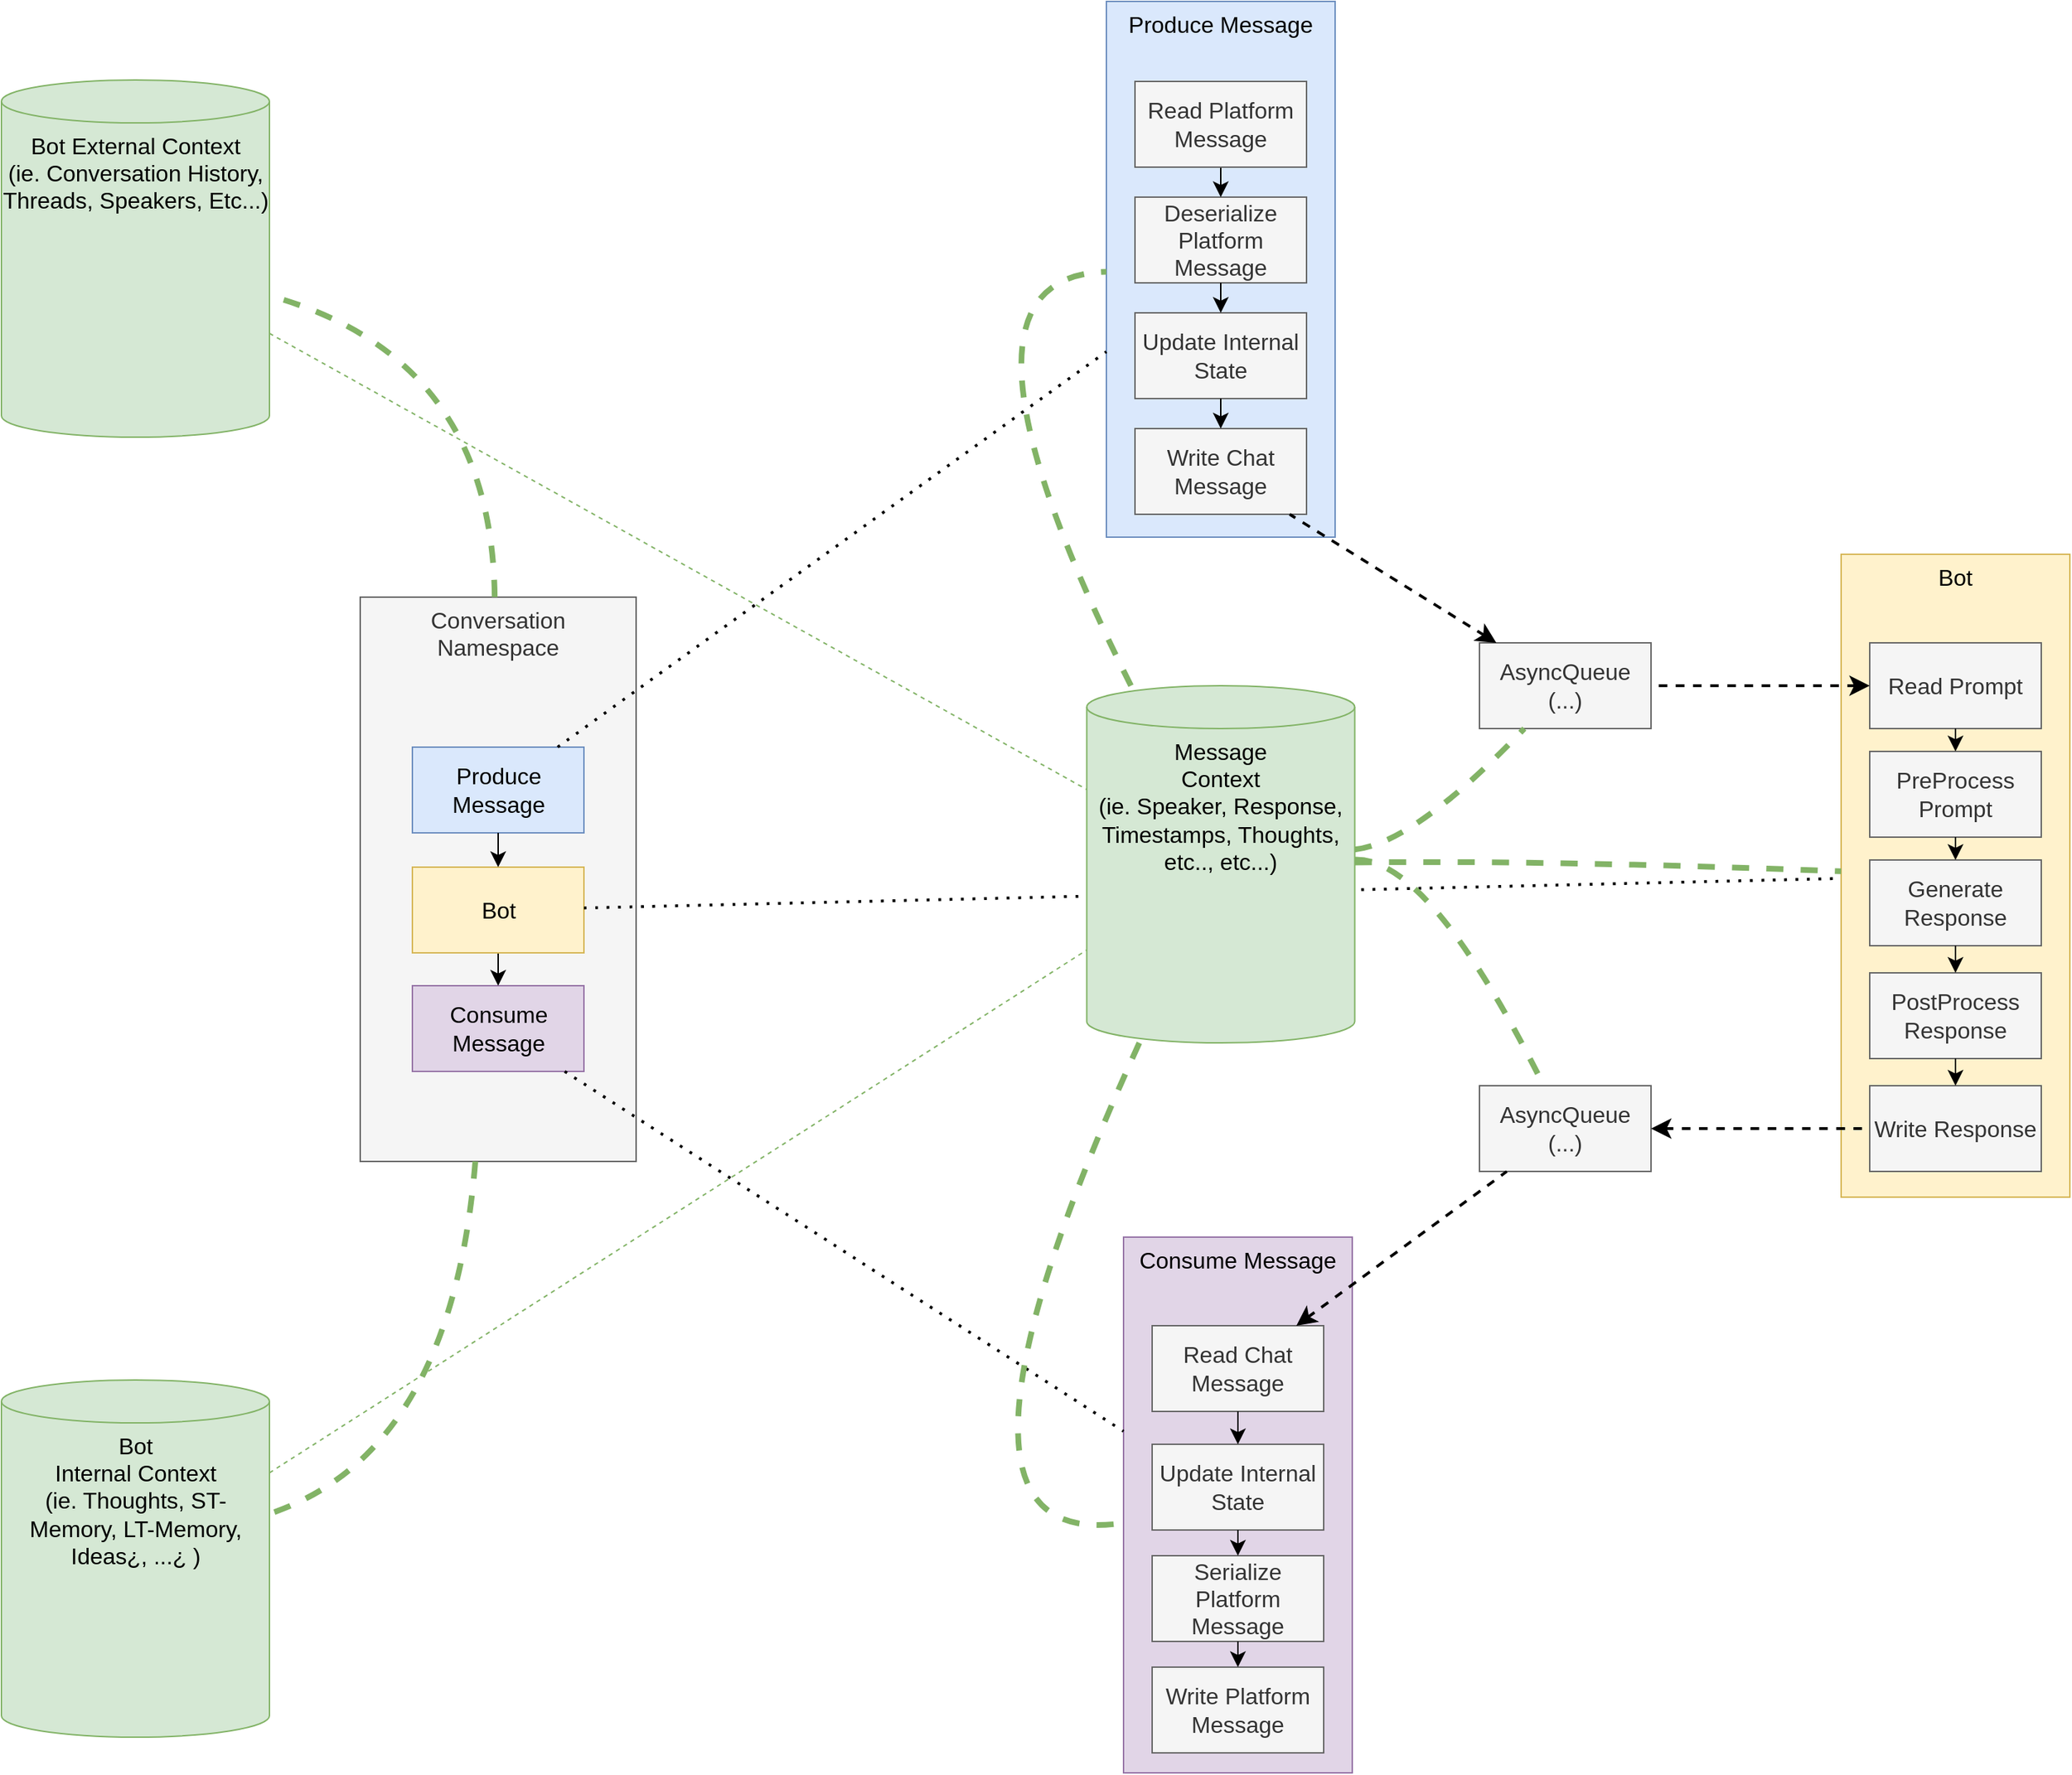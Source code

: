 <mxfile version="21.2.1" type="device">
  <diagram name="Page-1" id="dJf88klG3rgcepj3eisg">
    <mxGraphModel dx="2956" dy="2540" grid="0" gridSize="10" guides="1" tooltips="1" connect="1" arrows="1" fold="1" page="0" pageScale="1" pageWidth="1600" pageHeight="900" math="0" shadow="0">
      <root>
        <mxCell id="0" />
        <mxCell id="1" parent="0" />
        <mxCell id="XVzmVM9Yq--Jq-H83V3l-39" value="" style="group" parent="1" vertex="1" connectable="0">
          <mxGeometry x="248" y="-529" width="160" height="375" as="geometry" />
        </mxCell>
        <mxCell id="XVzmVM9Yq--Jq-H83V3l-33" value="Produce Message" style="rounded=0;whiteSpace=wrap;html=1;fontSize=16;verticalAlign=top;fillColor=#dae8fc;strokeColor=#6c8ebf;" parent="XVzmVM9Yq--Jq-H83V3l-39" vertex="1">
          <mxGeometry width="160" height="375" as="geometry" />
        </mxCell>
        <mxCell id="XVzmVM9Yq--Jq-H83V3l-7" value="Deserialize Platform Message" style="rounded=0;whiteSpace=wrap;html=1;fontSize=16;fillColor=#f5f5f5;fontColor=#333333;strokeColor=#666666;" parent="XVzmVM9Yq--Jq-H83V3l-39" vertex="1">
          <mxGeometry x="20" y="137" width="120" height="60" as="geometry" />
        </mxCell>
        <mxCell id="XVzmVM9Yq--Jq-H83V3l-8" value="Update Internal State" style="rounded=0;whiteSpace=wrap;html=1;fontSize=16;fillColor=#f5f5f5;fontColor=#333333;strokeColor=#666666;" parent="XVzmVM9Yq--Jq-H83V3l-39" vertex="1">
          <mxGeometry x="20" y="218" width="120" height="60" as="geometry" />
        </mxCell>
        <mxCell id="XVzmVM9Yq--Jq-H83V3l-10" style="edgeStyle=none;curved=1;rounded=0;orthogonalLoop=1;jettySize=auto;html=1;exitX=0.5;exitY=1;exitDx=0;exitDy=0;fontSize=12;startSize=8;endSize=8;" parent="XVzmVM9Yq--Jq-H83V3l-39" source="XVzmVM9Yq--Jq-H83V3l-7" target="XVzmVM9Yq--Jq-H83V3l-8" edge="1">
          <mxGeometry relative="1" as="geometry" />
        </mxCell>
        <mxCell id="XVzmVM9Yq--Jq-H83V3l-9" value="Write Chat Message" style="rounded=0;whiteSpace=wrap;html=1;fontSize=16;fillColor=#f5f5f5;fontColor=#333333;strokeColor=#666666;" parent="XVzmVM9Yq--Jq-H83V3l-39" vertex="1">
          <mxGeometry x="20" y="299" width="120" height="60" as="geometry" />
        </mxCell>
        <mxCell id="XVzmVM9Yq--Jq-H83V3l-11" style="edgeStyle=none;curved=1;rounded=0;orthogonalLoop=1;jettySize=auto;html=1;exitX=0.5;exitY=1;exitDx=0;exitDy=0;fontSize=12;startSize=8;endSize=8;" parent="XVzmVM9Yq--Jq-H83V3l-39" source="XVzmVM9Yq--Jq-H83V3l-8" target="XVzmVM9Yq--Jq-H83V3l-9" edge="1">
          <mxGeometry relative="1" as="geometry" />
        </mxCell>
        <mxCell id="XVzmVM9Yq--Jq-H83V3l-26" style="edgeStyle=none;curved=1;rounded=0;orthogonalLoop=1;jettySize=auto;html=1;exitX=0.5;exitY=1;exitDx=0;exitDy=0;fontSize=12;startSize=8;endSize=8;" parent="XVzmVM9Yq--Jq-H83V3l-39" source="XVzmVM9Yq--Jq-H83V3l-25" target="XVzmVM9Yq--Jq-H83V3l-7" edge="1">
          <mxGeometry relative="1" as="geometry" />
        </mxCell>
        <mxCell id="XVzmVM9Yq--Jq-H83V3l-25" value="Read Platform Message" style="rounded=0;whiteSpace=wrap;html=1;fontSize=16;fillColor=#f5f5f5;fontColor=#333333;strokeColor=#666666;" parent="XVzmVM9Yq--Jq-H83V3l-39" vertex="1">
          <mxGeometry x="20" y="56" width="120" height="60" as="geometry" />
        </mxCell>
        <mxCell id="XVzmVM9Yq--Jq-H83V3l-40" value="" style="group" parent="1" vertex="1" connectable="0">
          <mxGeometry x="762" y="-142" width="160" height="450" as="geometry" />
        </mxCell>
        <mxCell id="XVzmVM9Yq--Jq-H83V3l-34" value="Bot" style="rounded=0;whiteSpace=wrap;html=1;fontSize=16;verticalAlign=top;fillColor=#fff2cc;strokeColor=#d6b656;" parent="XVzmVM9Yq--Jq-H83V3l-40" vertex="1">
          <mxGeometry width="160" height="450" as="geometry" />
        </mxCell>
        <mxCell id="XVzmVM9Yq--Jq-H83V3l-12" value="Read Prompt" style="rounded=0;whiteSpace=wrap;html=1;fontSize=16;fillColor=#f5f5f5;fontColor=#333333;strokeColor=#666666;" parent="XVzmVM9Yq--Jq-H83V3l-40" vertex="1">
          <mxGeometry x="20" y="62" width="120" height="60" as="geometry" />
        </mxCell>
        <mxCell id="XVzmVM9Yq--Jq-H83V3l-13" value="PreProcess Prompt" style="rounded=0;whiteSpace=wrap;html=1;fontSize=16;fillColor=#f5f5f5;fontColor=#333333;strokeColor=#666666;" parent="XVzmVM9Yq--Jq-H83V3l-40" vertex="1">
          <mxGeometry x="20" y="138" width="120" height="60" as="geometry" />
        </mxCell>
        <mxCell id="XVzmVM9Yq--Jq-H83V3l-17" style="edgeStyle=none;curved=1;rounded=0;orthogonalLoop=1;jettySize=auto;html=1;exitX=0.5;exitY=1;exitDx=0;exitDy=0;fontSize=12;startSize=8;endSize=8;" parent="XVzmVM9Yq--Jq-H83V3l-40" source="XVzmVM9Yq--Jq-H83V3l-12" target="XVzmVM9Yq--Jq-H83V3l-13" edge="1">
          <mxGeometry relative="1" as="geometry" />
        </mxCell>
        <mxCell id="XVzmVM9Yq--Jq-H83V3l-14" value="Generate Response" style="rounded=0;whiteSpace=wrap;html=1;fontSize=16;fillColor=#f5f5f5;fontColor=#333333;strokeColor=#666666;" parent="XVzmVM9Yq--Jq-H83V3l-40" vertex="1">
          <mxGeometry x="20" y="214" width="120" height="60" as="geometry" />
        </mxCell>
        <mxCell id="XVzmVM9Yq--Jq-H83V3l-18" style="edgeStyle=none;curved=1;rounded=0;orthogonalLoop=1;jettySize=auto;html=1;exitX=0.5;exitY=1;exitDx=0;exitDy=0;fontSize=12;startSize=8;endSize=8;" parent="XVzmVM9Yq--Jq-H83V3l-40" source="XVzmVM9Yq--Jq-H83V3l-13" target="XVzmVM9Yq--Jq-H83V3l-14" edge="1">
          <mxGeometry relative="1" as="geometry" />
        </mxCell>
        <mxCell id="XVzmVM9Yq--Jq-H83V3l-15" value="PostProcess&lt;br&gt;Response" style="rounded=0;whiteSpace=wrap;html=1;fontSize=16;fillColor=#f5f5f5;fontColor=#333333;strokeColor=#666666;" parent="XVzmVM9Yq--Jq-H83V3l-40" vertex="1">
          <mxGeometry x="20" y="293" width="120" height="60" as="geometry" />
        </mxCell>
        <mxCell id="XVzmVM9Yq--Jq-H83V3l-19" style="edgeStyle=none;curved=1;rounded=0;orthogonalLoop=1;jettySize=auto;html=1;exitX=0.5;exitY=1;exitDx=0;exitDy=0;fontSize=12;startSize=8;endSize=8;" parent="XVzmVM9Yq--Jq-H83V3l-40" source="XVzmVM9Yq--Jq-H83V3l-14" target="XVzmVM9Yq--Jq-H83V3l-15" edge="1">
          <mxGeometry relative="1" as="geometry" />
        </mxCell>
        <mxCell id="XVzmVM9Yq--Jq-H83V3l-16" value="Write Response" style="rounded=0;whiteSpace=wrap;html=1;fontSize=16;fillColor=#f5f5f5;fontColor=#333333;strokeColor=#666666;" parent="XVzmVM9Yq--Jq-H83V3l-40" vertex="1">
          <mxGeometry x="20" y="372" width="120" height="60" as="geometry" />
        </mxCell>
        <mxCell id="XVzmVM9Yq--Jq-H83V3l-20" style="edgeStyle=none;curved=1;rounded=0;orthogonalLoop=1;jettySize=auto;html=1;exitX=0.5;exitY=1;exitDx=0;exitDy=0;fontSize=12;startSize=8;endSize=8;" parent="XVzmVM9Yq--Jq-H83V3l-40" source="XVzmVM9Yq--Jq-H83V3l-15" target="XVzmVM9Yq--Jq-H83V3l-16" edge="1">
          <mxGeometry relative="1" as="geometry" />
        </mxCell>
        <mxCell id="XVzmVM9Yq--Jq-H83V3l-41" value="" style="group" parent="1" vertex="1" connectable="0">
          <mxGeometry x="260" y="336" width="160" height="375" as="geometry" />
        </mxCell>
        <mxCell id="XVzmVM9Yq--Jq-H83V3l-32" value="Consume Message" style="rounded=0;whiteSpace=wrap;html=1;fontSize=16;verticalAlign=top;fillColor=#e1d5e7;strokeColor=#9673a6;" parent="XVzmVM9Yq--Jq-H83V3l-41" vertex="1">
          <mxGeometry width="160" height="375" as="geometry" />
        </mxCell>
        <mxCell id="XVzmVM9Yq--Jq-H83V3l-21" value="Read Chat Message" style="rounded=0;whiteSpace=wrap;html=1;fontSize=16;fillColor=#f5f5f5;fontColor=#333333;strokeColor=#666666;" parent="XVzmVM9Yq--Jq-H83V3l-41" vertex="1">
          <mxGeometry x="20" y="62" width="120" height="60" as="geometry" />
        </mxCell>
        <mxCell id="XVzmVM9Yq--Jq-H83V3l-22" value="Update Internal State" style="rounded=0;whiteSpace=wrap;html=1;fontSize=16;fillColor=#f5f5f5;fontColor=#333333;strokeColor=#666666;" parent="XVzmVM9Yq--Jq-H83V3l-41" vertex="1">
          <mxGeometry x="20" y="145" width="120" height="60" as="geometry" />
        </mxCell>
        <mxCell id="XVzmVM9Yq--Jq-H83V3l-29" style="edgeStyle=none;curved=1;rounded=0;orthogonalLoop=1;jettySize=auto;html=1;exitX=0.5;exitY=1;exitDx=0;exitDy=0;fontSize=12;startSize=8;endSize=8;" parent="XVzmVM9Yq--Jq-H83V3l-41" source="XVzmVM9Yq--Jq-H83V3l-21" target="XVzmVM9Yq--Jq-H83V3l-22" edge="1">
          <mxGeometry relative="1" as="geometry" />
        </mxCell>
        <mxCell id="XVzmVM9Yq--Jq-H83V3l-27" value="Serialize Platform Message" style="rounded=0;whiteSpace=wrap;html=1;fontSize=16;fillColor=#f5f5f5;fontColor=#333333;strokeColor=#666666;" parent="XVzmVM9Yq--Jq-H83V3l-41" vertex="1">
          <mxGeometry x="20" y="223" width="120" height="60" as="geometry" />
        </mxCell>
        <mxCell id="XVzmVM9Yq--Jq-H83V3l-30" style="edgeStyle=none;curved=1;rounded=0;orthogonalLoop=1;jettySize=auto;html=1;exitX=0.5;exitY=1;exitDx=0;exitDy=0;fontSize=12;startSize=8;endSize=8;" parent="XVzmVM9Yq--Jq-H83V3l-41" source="XVzmVM9Yq--Jq-H83V3l-22" target="XVzmVM9Yq--Jq-H83V3l-27" edge="1">
          <mxGeometry relative="1" as="geometry" />
        </mxCell>
        <mxCell id="XVzmVM9Yq--Jq-H83V3l-28" value="Write Platform Message" style="rounded=0;whiteSpace=wrap;html=1;fontSize=16;fillColor=#f5f5f5;fontColor=#333333;strokeColor=#666666;" parent="XVzmVM9Yq--Jq-H83V3l-41" vertex="1">
          <mxGeometry x="20" y="301" width="120" height="60" as="geometry" />
        </mxCell>
        <mxCell id="XVzmVM9Yq--Jq-H83V3l-31" style="edgeStyle=none;curved=1;rounded=0;orthogonalLoop=1;jettySize=auto;html=1;exitX=0.5;exitY=1;exitDx=0;exitDy=0;fontSize=12;startSize=8;endSize=8;" parent="XVzmVM9Yq--Jq-H83V3l-41" source="XVzmVM9Yq--Jq-H83V3l-27" target="XVzmVM9Yq--Jq-H83V3l-28" edge="1">
          <mxGeometry relative="1" as="geometry" />
        </mxCell>
        <mxCell id="XVzmVM9Yq--Jq-H83V3l-47" value="AsyncQueue&lt;br&gt;(...)" style="rounded=0;whiteSpace=wrap;html=1;fontSize=16;fillColor=#f5f5f5;strokeColor=#666666;fontColor=#333333;" parent="1" vertex="1">
          <mxGeometry x="509" y="-80" width="120" height="60" as="geometry" />
        </mxCell>
        <mxCell id="XVzmVM9Yq--Jq-H83V3l-49" value="AsyncQueue&lt;br&gt;(...)" style="rounded=0;whiteSpace=wrap;html=1;fontSize=16;fillColor=#f5f5f5;strokeColor=#666666;fontColor=#333333;" parent="1" vertex="1">
          <mxGeometry x="509" y="230" width="120" height="60" as="geometry" />
        </mxCell>
        <mxCell id="XVzmVM9Yq--Jq-H83V3l-50" value="" style="endArrow=none;dashed=1;html=1;strokeWidth=2;rounded=0;fontSize=12;startSize=8;endSize=8;curved=1;endFill=0;startArrow=classic;startFill=1;" parent="1" source="XVzmVM9Yq--Jq-H83V3l-12" target="XVzmVM9Yq--Jq-H83V3l-47" edge="1">
          <mxGeometry width="50" height="50" relative="1" as="geometry">
            <mxPoint x="417" y="93" as="sourcePoint" />
            <mxPoint x="382" y="103" as="targetPoint" />
          </mxGeometry>
        </mxCell>
        <mxCell id="XVzmVM9Yq--Jq-H83V3l-51" value="" style="endArrow=none;dashed=1;html=1;strokeWidth=2;rounded=0;fontSize=12;startSize=8;endSize=8;curved=1;endFill=0;startArrow=classic;startFill=1;" parent="1" source="XVzmVM9Yq--Jq-H83V3l-47" target="XVzmVM9Yq--Jq-H83V3l-9" edge="1">
          <mxGeometry width="50" height="50" relative="1" as="geometry">
            <mxPoint x="332" y="153" as="sourcePoint" />
            <mxPoint x="427" y="-198" as="targetPoint" />
          </mxGeometry>
        </mxCell>
        <mxCell id="XVzmVM9Yq--Jq-H83V3l-52" value="" style="endArrow=none;dashed=1;html=1;strokeWidth=2;rounded=0;fontSize=12;startSize=8;endSize=8;curved=1;endFill=0;startArrow=classic;startFill=1;" parent="1" source="XVzmVM9Yq--Jq-H83V3l-49" target="XVzmVM9Yq--Jq-H83V3l-16" edge="1">
          <mxGeometry width="50" height="50" relative="1" as="geometry">
            <mxPoint x="332" y="153" as="sourcePoint" />
            <mxPoint x="382" y="103" as="targetPoint" />
          </mxGeometry>
        </mxCell>
        <mxCell id="XVzmVM9Yq--Jq-H83V3l-53" value="" style="endArrow=none;dashed=1;html=1;strokeWidth=2;rounded=0;fontSize=12;startSize=8;endSize=8;curved=1;endFill=0;startArrow=classic;startFill=1;" parent="1" source="XVzmVM9Yq--Jq-H83V3l-21" target="XVzmVM9Yq--Jq-H83V3l-49" edge="1">
          <mxGeometry width="50" height="50" relative="1" as="geometry">
            <mxPoint x="400" y="415" as="sourcePoint" />
            <mxPoint x="545" y="363" as="targetPoint" />
          </mxGeometry>
        </mxCell>
        <mxCell id="XVzmVM9Yq--Jq-H83V3l-56" value="" style="group" parent="1" vertex="1" connectable="0">
          <mxGeometry x="-274" y="-112" width="193" height="395" as="geometry" />
        </mxCell>
        <mxCell id="XVzmVM9Yq--Jq-H83V3l-48" value="Conversation&lt;br&gt;Namespace" style="rounded=0;whiteSpace=wrap;html=1;fontSize=16;fillColor=#f5f5f5;fontColor=#333333;strokeColor=#666666;verticalAlign=top;" parent="XVzmVM9Yq--Jq-H83V3l-56" vertex="1">
          <mxGeometry width="193" height="395" as="geometry" />
        </mxCell>
        <mxCell id="XVzmVM9Yq--Jq-H83V3l-43" value="" style="group" parent="XVzmVM9Yq--Jq-H83V3l-56" vertex="1" connectable="0">
          <mxGeometry x="36.5" y="105" width="120" height="252" as="geometry" />
        </mxCell>
        <mxCell id="XVzmVM9Yq--Jq-H83V3l-2" value="Produce&lt;br&gt;Message" style="rounded=0;whiteSpace=wrap;html=1;fontSize=16;fillColor=#dae8fc;strokeColor=#6c8ebf;" parent="XVzmVM9Yq--Jq-H83V3l-43" vertex="1">
          <mxGeometry width="120" height="60" as="geometry" />
        </mxCell>
        <mxCell id="XVzmVM9Yq--Jq-H83V3l-3" value="Consume&lt;br&gt;Message" style="rounded=0;whiteSpace=wrap;html=1;fontSize=16;fillColor=#e1d5e7;strokeColor=#9673a6;" parent="XVzmVM9Yq--Jq-H83V3l-43" vertex="1">
          <mxGeometry y="167" width="120" height="60" as="geometry" />
        </mxCell>
        <mxCell id="XVzmVM9Yq--Jq-H83V3l-6" style="edgeStyle=none;curved=1;rounded=0;orthogonalLoop=1;jettySize=auto;html=1;exitX=0.5;exitY=1;exitDx=0;exitDy=0;entryX=0.5;entryY=0;entryDx=0;entryDy=0;fontSize=12;startSize=8;endSize=8;" parent="XVzmVM9Yq--Jq-H83V3l-43" source="XVzmVM9Yq--Jq-H83V3l-4" target="XVzmVM9Yq--Jq-H83V3l-3" edge="1">
          <mxGeometry relative="1" as="geometry" />
        </mxCell>
        <mxCell id="XVzmVM9Yq--Jq-H83V3l-4" value="Bot" style="rounded=0;whiteSpace=wrap;html=1;fontSize=16;fillColor=#fff2cc;strokeColor=#d6b656;" parent="XVzmVM9Yq--Jq-H83V3l-43" vertex="1">
          <mxGeometry y="84" width="120" height="60" as="geometry" />
        </mxCell>
        <mxCell id="XVzmVM9Yq--Jq-H83V3l-5" style="edgeStyle=none;curved=1;rounded=0;orthogonalLoop=1;jettySize=auto;html=1;exitX=0.5;exitY=1;exitDx=0;exitDy=0;fontSize=12;startSize=8;endSize=8;" parent="XVzmVM9Yq--Jq-H83V3l-43" source="XVzmVM9Yq--Jq-H83V3l-2" target="XVzmVM9Yq--Jq-H83V3l-4" edge="1">
          <mxGeometry relative="1" as="geometry" />
        </mxCell>
        <mxCell id="XVzmVM9Yq--Jq-H83V3l-35" value="" style="endArrow=none;dashed=1;html=1;dashPattern=1 3;strokeWidth=2;rounded=0;fontSize=12;startSize=8;endSize=8;curved=1;" parent="1" source="XVzmVM9Yq--Jq-H83V3l-2" target="XVzmVM9Yq--Jq-H83V3l-33" edge="1">
          <mxGeometry width="50" height="50" relative="1" as="geometry">
            <mxPoint x="265" y="-110" as="sourcePoint" />
            <mxPoint x="315" y="-160" as="targetPoint" />
          </mxGeometry>
        </mxCell>
        <mxCell id="XVzmVM9Yq--Jq-H83V3l-36" value="" style="endArrow=none;dashed=1;html=1;dashPattern=1 3;strokeWidth=2;rounded=0;fontSize=12;startSize=8;endSize=8;curved=1;" parent="1" source="XVzmVM9Yq--Jq-H83V3l-4" target="XVzmVM9Yq--Jq-H83V3l-34" edge="1">
          <mxGeometry width="50" height="50" relative="1" as="geometry">
            <mxPoint x="107" y="9" as="sourcePoint" />
            <mxPoint x="252" y="-71" as="targetPoint" />
          </mxGeometry>
        </mxCell>
        <mxCell id="XVzmVM9Yq--Jq-H83V3l-38" value="" style="endArrow=none;dashed=1;html=1;dashPattern=1 3;strokeWidth=2;rounded=0;fontSize=12;startSize=8;endSize=8;curved=1;" parent="1" source="XVzmVM9Yq--Jq-H83V3l-3" target="XVzmVM9Yq--Jq-H83V3l-32" edge="1">
          <mxGeometry width="50" height="50" relative="1" as="geometry">
            <mxPoint x="112" y="138" as="sourcePoint" />
            <mxPoint x="510" y="156" as="targetPoint" />
          </mxGeometry>
        </mxCell>
        <mxCell id="XVzmVM9Yq--Jq-H83V3l-62" value="Message&lt;br&gt;Context&lt;br&gt;(ie. Speaker, Response, Timestamps, Thoughts, etc.., etc...)" style="shape=cylinder3;whiteSpace=wrap;html=1;boundedLbl=1;backgroundOutline=1;size=15;fontSize=16;aspect=fixed;verticalAlign=top;fillColor=#d5e8d4;strokeColor=#82b366;" parent="1" vertex="1">
          <mxGeometry x="234.25" y="-50" width="187.5" height="250" as="geometry" />
        </mxCell>
        <mxCell id="XVzmVM9Yq--Jq-H83V3l-67" value="" style="endArrow=none;dashed=1;html=1;rounded=0;fontSize=12;startSize=8;endSize=8;curved=1;fillColor=#d5e8d4;strokeColor=#82b366;strokeWidth=4;" parent="1" source="XVzmVM9Yq--Jq-H83V3l-62" target="XVzmVM9Yq--Jq-H83V3l-33" edge="1">
          <mxGeometry width="50" height="50" relative="1" as="geometry">
            <mxPoint x="549" y="61" as="sourcePoint" />
            <mxPoint x="599" y="11" as="targetPoint" />
            <Array as="points">
              <mxPoint x="121" y="-337" />
            </Array>
          </mxGeometry>
        </mxCell>
        <mxCell id="XVzmVM9Yq--Jq-H83V3l-72" value="" style="endArrow=none;dashed=1;html=1;rounded=0;fontSize=12;startSize=8;endSize=8;curved=1;fillColor=#d5e8d4;strokeColor=#82b366;strokeWidth=4;" parent="1" source="XVzmVM9Yq--Jq-H83V3l-62" target="XVzmVM9Yq--Jq-H83V3l-47" edge="1">
          <mxGeometry width="50" height="50" relative="1" as="geometry">
            <mxPoint x="549" y="68" as="sourcePoint" />
            <mxPoint x="599" y="18" as="targetPoint" />
            <Array as="points">
              <mxPoint x="464" y="60" />
            </Array>
          </mxGeometry>
        </mxCell>
        <mxCell id="XVzmVM9Yq--Jq-H83V3l-79" value="" style="endArrow=none;dashed=1;html=1;rounded=0;fontSize=12;startSize=8;endSize=8;curved=1;fillColor=#d5e8d4;strokeColor=#82b366;strokeWidth=4;" parent="1" source="XVzmVM9Yq--Jq-H83V3l-62" target="XVzmVM9Yq--Jq-H83V3l-32" edge="1">
          <mxGeometry width="50" height="50" relative="1" as="geometry">
            <mxPoint x="197" y="-32" as="sourcePoint" />
            <mxPoint x="258" y="-330" as="targetPoint" />
            <Array as="points">
              <mxPoint x="107" y="560" />
            </Array>
          </mxGeometry>
        </mxCell>
        <mxCell id="XVzmVM9Yq--Jq-H83V3l-80" value="" style="endArrow=none;dashed=1;html=1;rounded=0;fontSize=12;startSize=8;endSize=8;curved=1;fillColor=#d5e8d4;strokeColor=#82b366;strokeWidth=4;" parent="1" source="XVzmVM9Yq--Jq-H83V3l-62" target="XVzmVM9Yq--Jq-H83V3l-49" edge="1">
          <mxGeometry width="50" height="50" relative="1" as="geometry">
            <mxPoint x="319" y="84" as="sourcePoint" />
            <mxPoint x="550" y="-10" as="targetPoint" />
            <Array as="points">
              <mxPoint x="474" y="70" />
            </Array>
          </mxGeometry>
        </mxCell>
        <mxCell id="XVzmVM9Yq--Jq-H83V3l-81" value="" style="endArrow=none;dashed=1;html=1;rounded=0;fontSize=12;startSize=8;endSize=8;curved=1;fillColor=#d5e8d4;strokeColor=#82b366;strokeWidth=4;" parent="1" source="XVzmVM9Yq--Jq-H83V3l-62" target="XVzmVM9Yq--Jq-H83V3l-34" edge="1">
          <mxGeometry width="50" height="50" relative="1" as="geometry">
            <mxPoint x="319" y="88" as="sourcePoint" />
            <mxPoint x="564" y="240" as="targetPoint" />
            <Array as="points">
              <mxPoint x="559" y="72" />
            </Array>
          </mxGeometry>
        </mxCell>
        <mxCell id="XVzmVM9Yq--Jq-H83V3l-82" value="Bot External Context&lt;br&gt;(ie. Conversation History, Threads, Speakers, Etc...)" style="shape=cylinder3;whiteSpace=wrap;html=1;boundedLbl=1;backgroundOutline=1;size=15;fontSize=16;aspect=fixed;verticalAlign=top;fillColor=#d5e8d4;strokeColor=#82b366;" parent="1" vertex="1">
          <mxGeometry x="-525" y="-474" width="187.5" height="250" as="geometry" />
        </mxCell>
        <mxCell id="XVzmVM9Yq--Jq-H83V3l-83" value="Bot&lt;br&gt;Internal Context&lt;br&gt;(ie. Thoughts, ST-Memory, LT-Memory, Ideas¿, ...¿ )" style="shape=cylinder3;whiteSpace=wrap;html=1;boundedLbl=1;backgroundOutline=1;size=15;fontSize=16;aspect=fixed;verticalAlign=top;fillColor=#d5e8d4;strokeColor=#82b366;" parent="1" vertex="1">
          <mxGeometry x="-525" y="436" width="187.5" height="250" as="geometry" />
        </mxCell>
        <mxCell id="XVzmVM9Yq--Jq-H83V3l-85" value="" style="endArrow=none;dashed=1;html=1;rounded=0;fontSize=12;startSize=8;endSize=8;curved=1;fillColor=#d5e8d4;strokeColor=#82b366;strokeWidth=4;" parent="1" source="XVzmVM9Yq--Jq-H83V3l-48" target="XVzmVM9Yq--Jq-H83V3l-83" edge="1">
          <mxGeometry width="50" height="50" relative="1" as="geometry">
            <mxPoint x="-393" y="-44" as="sourcePoint" />
            <mxPoint x="-404" y="292" as="targetPoint" />
            <Array as="points">
              <mxPoint x="-210" y="487" />
            </Array>
          </mxGeometry>
        </mxCell>
        <mxCell id="XVzmVM9Yq--Jq-H83V3l-86" value="" style="endArrow=none;dashed=1;html=1;rounded=0;fontSize=12;startSize=8;endSize=8;curved=1;fillColor=#d5e8d4;strokeColor=#82b366;strokeWidth=4;" parent="1" source="XVzmVM9Yq--Jq-H83V3l-48" target="XVzmVM9Yq--Jq-H83V3l-82" edge="1">
          <mxGeometry width="50" height="50" relative="1" as="geometry">
            <mxPoint x="-183" y="293" as="sourcePoint" />
            <mxPoint x="-379" y="493" as="targetPoint" />
            <Array as="points">
              <mxPoint x="-182" y="-280" />
            </Array>
          </mxGeometry>
        </mxCell>
        <mxCell id="XVzmVM9Yq--Jq-H83V3l-88" value="" style="endArrow=none;dashed=1;html=1;rounded=0;fontSize=12;startSize=8;endSize=8;curved=1;fillColor=#d5e8d4;strokeColor=#82b366;" parent="1" source="XVzmVM9Yq--Jq-H83V3l-82" target="XVzmVM9Yq--Jq-H83V3l-62" edge="1">
          <mxGeometry width="50" height="50" relative="1" as="geometry">
            <mxPoint x="-35" y="130" as="sourcePoint" />
            <mxPoint x="15" y="80" as="targetPoint" />
          </mxGeometry>
        </mxCell>
        <mxCell id="XVzmVM9Yq--Jq-H83V3l-89" value="" style="endArrow=none;dashed=1;html=1;rounded=0;fontSize=12;startSize=8;endSize=8;curved=1;fillColor=#d5e8d4;strokeColor=#82b366;" parent="1" source="XVzmVM9Yq--Jq-H83V3l-83" target="XVzmVM9Yq--Jq-H83V3l-62" edge="1">
          <mxGeometry width="50" height="50" relative="1" as="geometry">
            <mxPoint x="-328" y="-287" as="sourcePoint" />
            <mxPoint x="244" y="33" as="targetPoint" />
          </mxGeometry>
        </mxCell>
      </root>
    </mxGraphModel>
  </diagram>
</mxfile>
